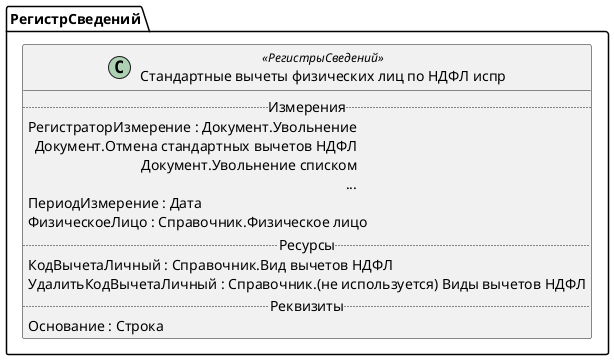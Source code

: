 ﻿@startuml СтандартныеВычетыФизическихЛицНДФЛИспр
'!include templates.wsd
'..\include templates.wsd
class РегистрСведений.СтандартныеВычетыФизическихЛицНДФЛИспр as "Стандартные вычеты физических лиц по НДФЛ испр" <<РегистрыСведений>>
{
..Измерения..
РегистраторИзмерение : Документ.Увольнение\rДокумент.Отмена стандартных вычетов НДФЛ\rДокумент.Увольнение списком\r...
ПериодИзмерение : Дата
ФизическоеЛицо : Справочник.Физическое лицо
..Ресурсы..
КодВычетаЛичный : Справочник.Вид вычетов НДФЛ
УдалитьКодВычетаЛичный : Справочник.(не используется) Виды вычетов НДФЛ
..Реквизиты..
Основание : Строка
}
@enduml
